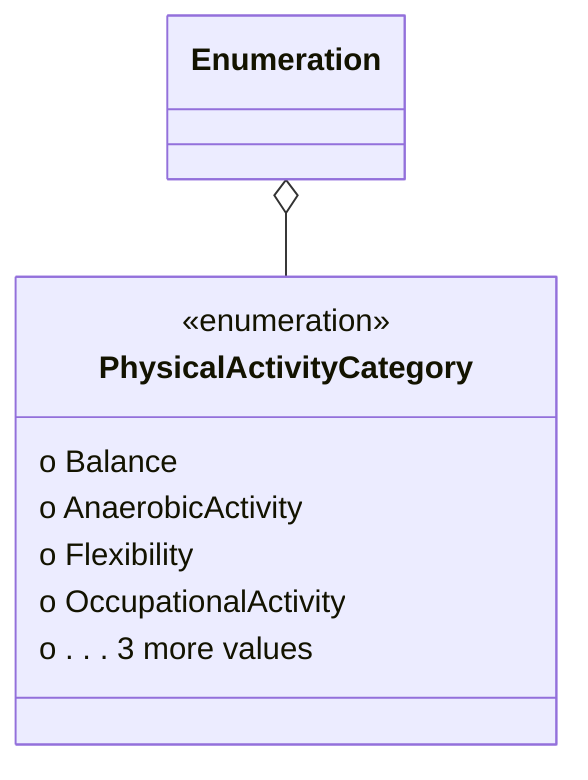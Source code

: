 classDiagram
Enumeration o-- PhysicalActivityCategory
  class PhysicalActivityCategory {
<<enumeration>>
  o Balance
  o AnaerobicActivity
  o Flexibility
  o OccupationalActivity
  o . . . 3 more values
}